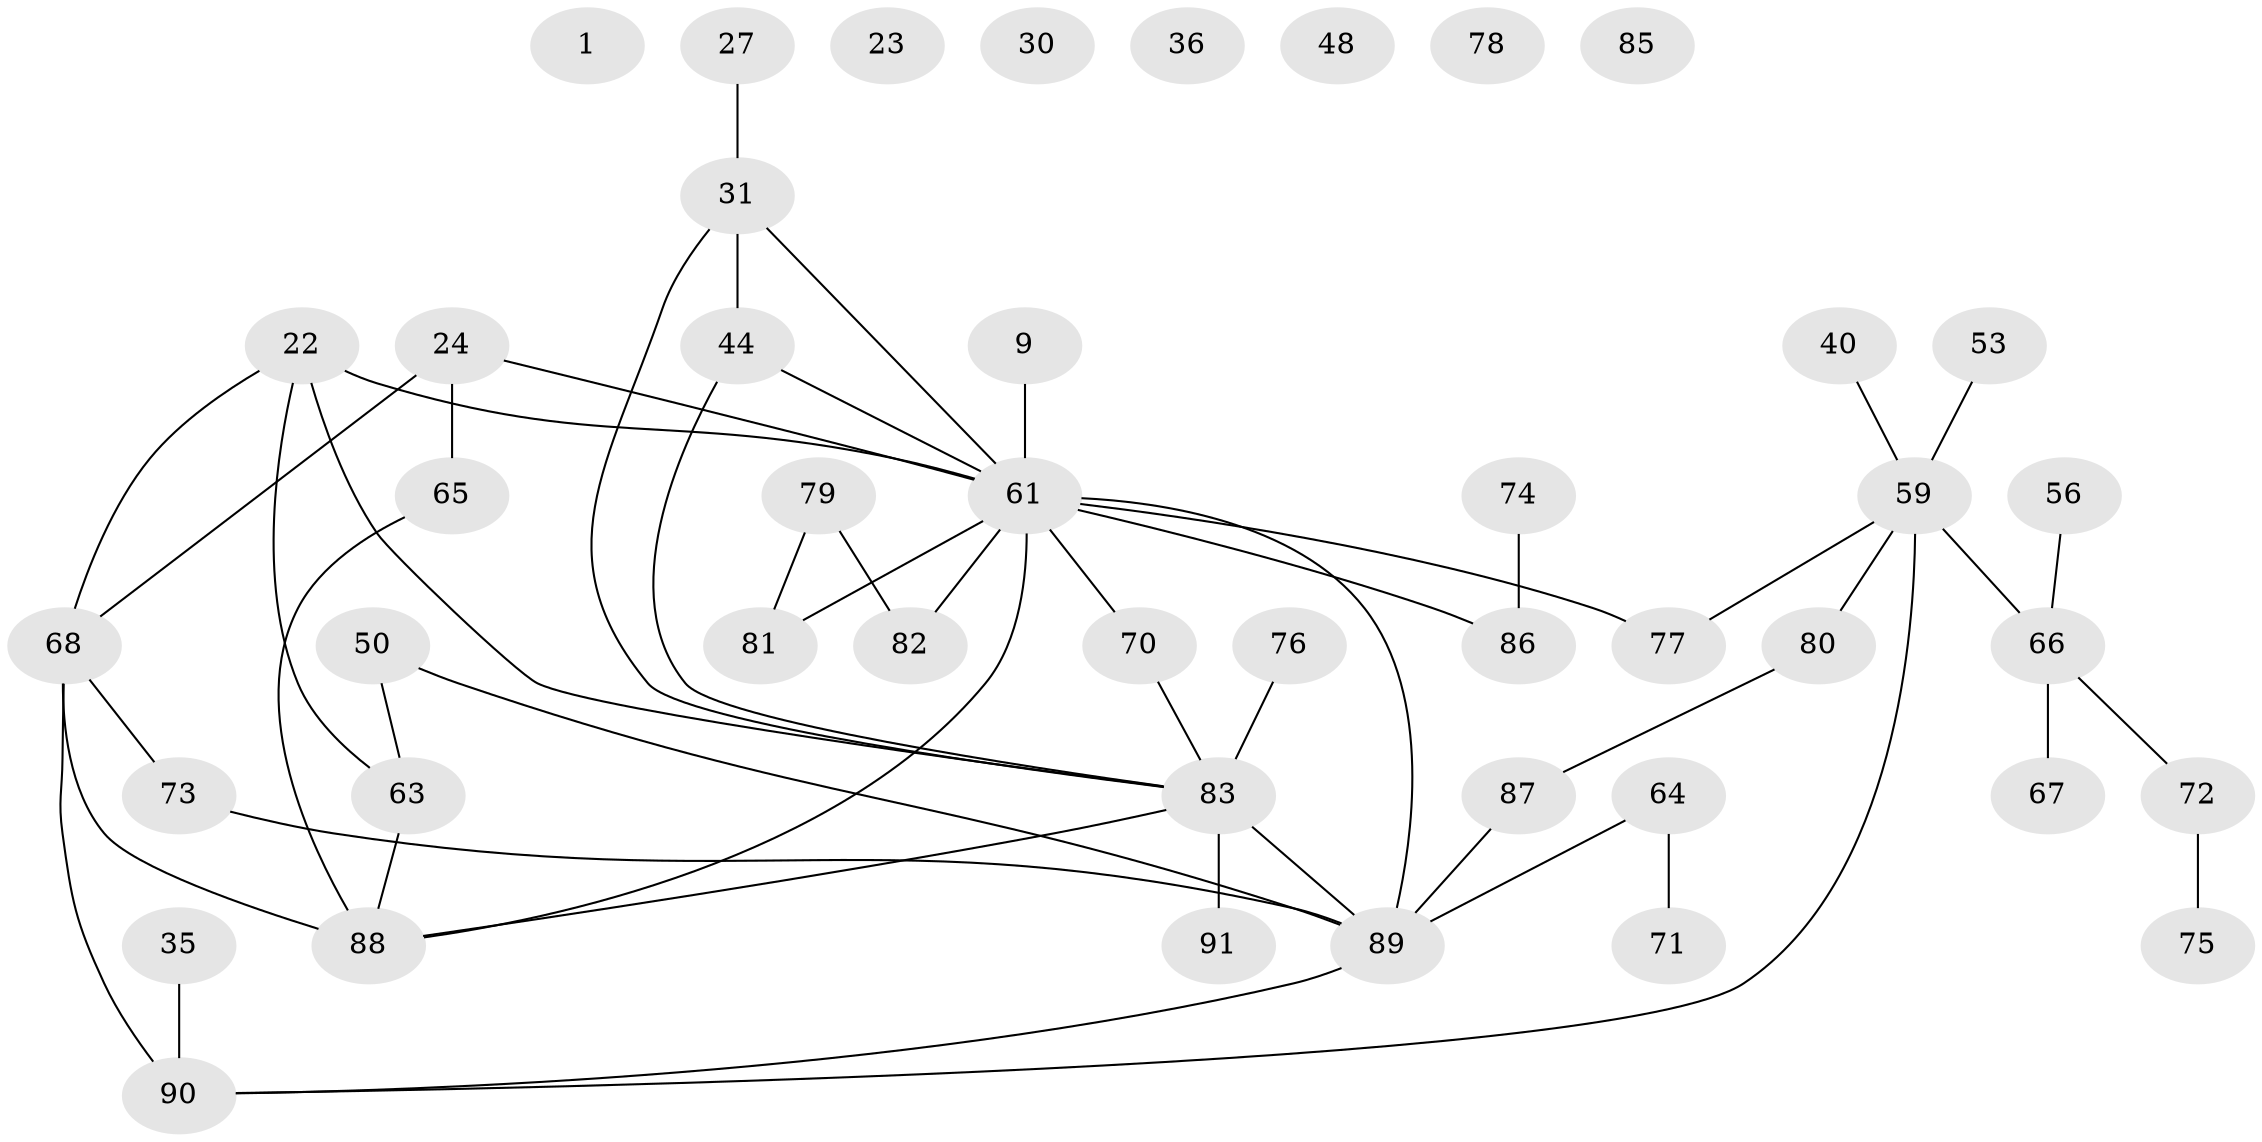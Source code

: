 // original degree distribution, {0: 0.04395604395604396, 1: 0.25274725274725274, 3: 0.13186813186813187, 2: 0.31868131868131866, 6: 0.02197802197802198, 5: 0.07692307692307693, 4: 0.15384615384615385}
// Generated by graph-tools (version 1.1) at 2025/42/03/04/25 21:42:52]
// undirected, 45 vertices, 53 edges
graph export_dot {
graph [start="1"]
  node [color=gray90,style=filled];
  1;
  9;
  22;
  23;
  24;
  27;
  30;
  31 [super="+4"];
  35;
  36;
  40;
  44 [super="+3+33"];
  48 [super="+34"];
  50 [super="+6"];
  53 [super="+7+11+37"];
  56 [super="+43"];
  59 [super="+57"];
  61 [super="+10+49"];
  63;
  64 [super="+18+62"];
  65 [super="+16+39"];
  66 [super="+17+28"];
  67;
  68 [super="+46"];
  70 [super="+51"];
  71;
  72;
  73;
  74;
  75;
  76 [super="+32+38"];
  77;
  78 [super="+47"];
  79;
  80;
  81 [super="+41+69"];
  82 [super="+54"];
  83 [super="+55+58"];
  85 [super="+52"];
  86;
  87;
  88 [super="+14"];
  89 [super="+20+15+25"];
  90 [super="+84"];
  91;
  9 -- 61;
  22 -- 63;
  22 -- 61 [weight=2];
  22 -- 68;
  22 -- 83;
  24 -- 61;
  24 -- 68 [weight=2];
  24 -- 65;
  27 -- 31;
  31 -- 44 [weight=2];
  31 -- 61;
  31 -- 83;
  35 -- 90;
  40 -- 59;
  44 -- 61;
  44 -- 83;
  50 -- 63 [weight=2];
  50 -- 89;
  53 -- 59;
  56 -- 66;
  59 -- 66 [weight=2];
  59 -- 77;
  59 -- 80;
  59 -- 90;
  61 -- 70 [weight=2];
  61 -- 81;
  61 -- 88 [weight=2];
  61 -- 89 [weight=2];
  61 -- 77;
  61 -- 86;
  61 -- 82;
  63 -- 88;
  64 -- 89;
  64 -- 71;
  65 -- 88;
  66 -- 67;
  66 -- 72;
  68 -- 88 [weight=3];
  68 -- 90 [weight=2];
  68 -- 73;
  70 -- 83;
  72 -- 75;
  73 -- 89;
  74 -- 86;
  76 -- 83;
  79 -- 82;
  79 -- 81;
  80 -- 87;
  83 -- 91;
  83 -- 89;
  83 -- 88;
  87 -- 89;
  89 -- 90;
}
